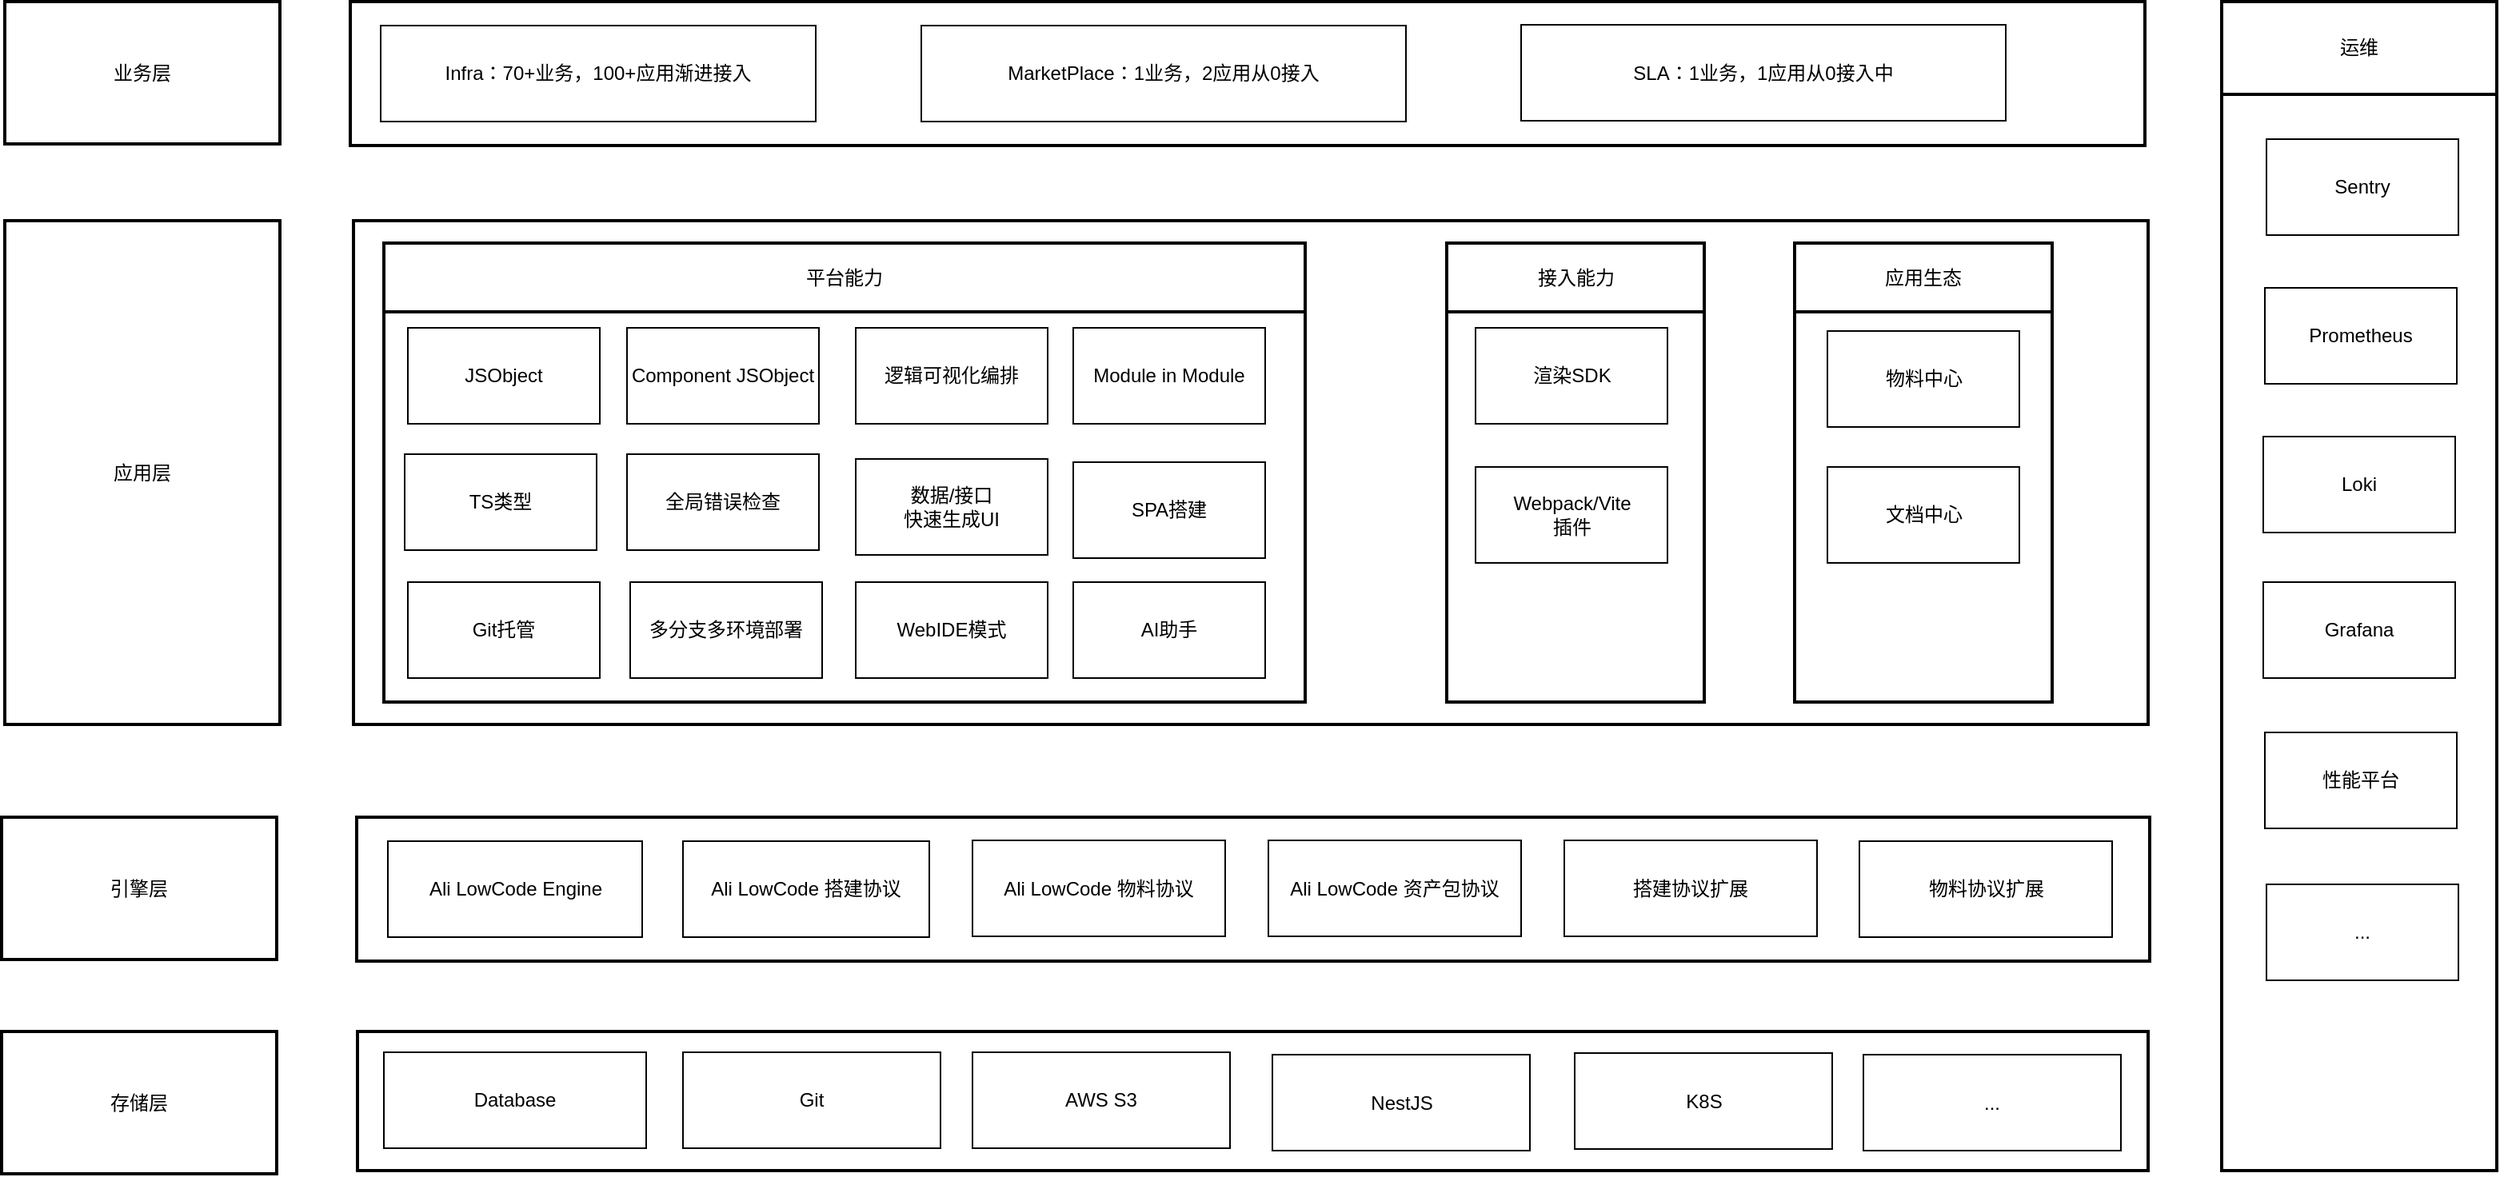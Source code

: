 <mxfile version="28.0.9">
  <diagram name="第 1 页" id="iD8nOiVaI7FNQa0ykPru">
    <mxGraphModel dx="2066" dy="1068" grid="0" gridSize="10" guides="1" tooltips="1" connect="1" arrows="1" fold="1" page="0" pageScale="1" pageWidth="827" pageHeight="1169" math="0" shadow="0">
      <root>
        <mxCell id="0" />
        <mxCell id="1" parent="0" />
        <mxCell id="P6B6IK8A87WF3uyFW7dz-1" value="" style="rounded=0;whiteSpace=wrap;html=1;strokeWidth=2;" vertex="1" parent="1">
          <mxGeometry x="552.5" y="974" width="1119.5" height="87" as="geometry" />
        </mxCell>
        <mxCell id="P6B6IK8A87WF3uyFW7dz-2" value="" style="rounded=0;whiteSpace=wrap;html=1;strokeWidth=2;" vertex="1" parent="1">
          <mxGeometry x="550" y="467" width="1122" height="315" as="geometry" />
        </mxCell>
        <mxCell id="P6B6IK8A87WF3uyFW7dz-3" value="" style="rounded=0;whiteSpace=wrap;html=1;strokeWidth=2;" vertex="1" parent="1">
          <mxGeometry x="552" y="840" width="1121" height="90" as="geometry" />
        </mxCell>
        <mxCell id="P6B6IK8A87WF3uyFW7dz-4" value="Database" style="rounded=0;whiteSpace=wrap;html=1;strokeWidth=1;" vertex="1" parent="1">
          <mxGeometry x="569" y="987" width="164" height="60" as="geometry" />
        </mxCell>
        <mxCell id="P6B6IK8A87WF3uyFW7dz-5" value="Git" style="rounded=0;whiteSpace=wrap;html=1;strokeWidth=1;" vertex="1" parent="1">
          <mxGeometry x="756" y="987" width="161" height="60" as="geometry" />
        </mxCell>
        <mxCell id="P6B6IK8A87WF3uyFW7dz-6" value="AWS S3" style="rounded=0;whiteSpace=wrap;html=1;strokeWidth=1;" vertex="1" parent="1">
          <mxGeometry x="937" y="987" width="161" height="60" as="geometry" />
        </mxCell>
        <mxCell id="P6B6IK8A87WF3uyFW7dz-7" value="NestJS" style="rounded=0;whiteSpace=wrap;html=1;strokeWidth=1;" vertex="1" parent="1">
          <mxGeometry x="1124.5" y="988.5" width="161" height="60" as="geometry" />
        </mxCell>
        <mxCell id="P6B6IK8A87WF3uyFW7dz-8" value="K8S" style="rounded=0;whiteSpace=wrap;html=1;strokeWidth=1;" vertex="1" parent="1">
          <mxGeometry x="1313.5" y="987.5" width="161" height="60" as="geometry" />
        </mxCell>
        <mxCell id="P6B6IK8A87WF3uyFW7dz-9" value="存储层" style="rounded=0;whiteSpace=wrap;html=1;strokeWidth=2;" vertex="1" parent="1">
          <mxGeometry x="330" y="974" width="172" height="89" as="geometry" />
        </mxCell>
        <mxCell id="P6B6IK8A87WF3uyFW7dz-10" value="引擎层" style="rounded=0;whiteSpace=wrap;html=1;strokeWidth=2;" vertex="1" parent="1">
          <mxGeometry x="330" y="840" width="172" height="89" as="geometry" />
        </mxCell>
        <mxCell id="P6B6IK8A87WF3uyFW7dz-11" value="Ali LowCode Engine" style="rounded=0;whiteSpace=wrap;html=1;" vertex="1" parent="1">
          <mxGeometry x="571.5" y="855" width="159" height="60" as="geometry" />
        </mxCell>
        <mxCell id="P6B6IK8A87WF3uyFW7dz-12" value="Ali LowCode 搭建协议" style="rounded=0;whiteSpace=wrap;html=1;" vertex="1" parent="1">
          <mxGeometry x="756" y="855" width="154" height="60" as="geometry" />
        </mxCell>
        <mxCell id="P6B6IK8A87WF3uyFW7dz-13" value="Ali LowCode 物料协议" style="rounded=0;whiteSpace=wrap;html=1;" vertex="1" parent="1">
          <mxGeometry x="937" y="854.5" width="158" height="60" as="geometry" />
        </mxCell>
        <mxCell id="P6B6IK8A87WF3uyFW7dz-14" value="Ali LowCode 资产包协议" style="rounded=0;whiteSpace=wrap;html=1;" vertex="1" parent="1">
          <mxGeometry x="1122" y="854.5" width="158" height="60" as="geometry" />
        </mxCell>
        <mxCell id="P6B6IK8A87WF3uyFW7dz-15" value="搭建协议扩展" style="rounded=0;whiteSpace=wrap;html=1;" vertex="1" parent="1">
          <mxGeometry x="1307" y="854.5" width="158" height="60" as="geometry" />
        </mxCell>
        <mxCell id="P6B6IK8A87WF3uyFW7dz-16" value="物料协议扩展" style="rounded=0;whiteSpace=wrap;html=1;" vertex="1" parent="1">
          <mxGeometry x="1491.5" y="855" width="158" height="60" as="geometry" />
        </mxCell>
        <mxCell id="P6B6IK8A87WF3uyFW7dz-17" value="应用层" style="rounded=0;whiteSpace=wrap;html=1;strokeWidth=2;" vertex="1" parent="1">
          <mxGeometry x="332" y="467" width="172" height="315" as="geometry" />
        </mxCell>
        <mxCell id="P6B6IK8A87WF3uyFW7dz-18" value="..." style="rounded=0;whiteSpace=wrap;html=1;strokeWidth=1;" vertex="1" parent="1">
          <mxGeometry x="1494" y="988.5" width="161" height="60" as="geometry" />
        </mxCell>
        <mxCell id="P6B6IK8A87WF3uyFW7dz-19" value="" style="rounded=0;whiteSpace=wrap;html=1;strokeWidth=2;" vertex="1" parent="1">
          <mxGeometry x="569" y="481" width="576" height="287" as="geometry" />
        </mxCell>
        <mxCell id="P6B6IK8A87WF3uyFW7dz-20" value="平台能力" style="rounded=0;whiteSpace=wrap;html=1;strokeWidth=2;" vertex="1" parent="1">
          <mxGeometry x="569" y="481" width="576" height="43" as="geometry" />
        </mxCell>
        <mxCell id="P6B6IK8A87WF3uyFW7dz-21" value="JSObject" style="rounded=0;whiteSpace=wrap;html=1;" vertex="1" parent="1">
          <mxGeometry x="584" y="534" width="120" height="60" as="geometry" />
        </mxCell>
        <mxCell id="P6B6IK8A87WF3uyFW7dz-22" value="Component JSObject" style="rounded=0;whiteSpace=wrap;html=1;" vertex="1" parent="1">
          <mxGeometry x="721" y="534" width="120" height="60" as="geometry" />
        </mxCell>
        <mxCell id="P6B6IK8A87WF3uyFW7dz-23" value="TS类型" style="rounded=0;whiteSpace=wrap;html=1;" vertex="1" parent="1">
          <mxGeometry x="582" y="613" width="120" height="60" as="geometry" />
        </mxCell>
        <mxCell id="P6B6IK8A87WF3uyFW7dz-24" value="Git托管" style="rounded=0;whiteSpace=wrap;html=1;" vertex="1" parent="1">
          <mxGeometry x="584" y="693" width="120" height="60" as="geometry" />
        </mxCell>
        <mxCell id="P6B6IK8A87WF3uyFW7dz-25" value="全局错误检查" style="rounded=0;whiteSpace=wrap;html=1;" vertex="1" parent="1">
          <mxGeometry x="721" y="613" width="120" height="60" as="geometry" />
        </mxCell>
        <mxCell id="P6B6IK8A87WF3uyFW7dz-26" value="数据/接口&lt;div&gt;快速生成UI&lt;/div&gt;" style="rounded=0;whiteSpace=wrap;html=1;" vertex="1" parent="1">
          <mxGeometry x="864" y="616" width="120" height="60" as="geometry" />
        </mxCell>
        <mxCell id="P6B6IK8A87WF3uyFW7dz-27" value="多分支多环境部署" style="rounded=0;whiteSpace=wrap;html=1;" vertex="1" parent="1">
          <mxGeometry x="723" y="693" width="120" height="60" as="geometry" />
        </mxCell>
        <mxCell id="P6B6IK8A87WF3uyFW7dz-28" value="" style="rounded=0;whiteSpace=wrap;html=1;strokeWidth=2;" vertex="1" parent="1">
          <mxGeometry x="1233.5" y="481" width="161" height="287" as="geometry" />
        </mxCell>
        <mxCell id="P6B6IK8A87WF3uyFW7dz-29" value="接入能力" style="rounded=0;whiteSpace=wrap;html=1;strokeWidth=2;" vertex="1" parent="1">
          <mxGeometry x="1233.5" y="481" width="161" height="43" as="geometry" />
        </mxCell>
        <mxCell id="P6B6IK8A87WF3uyFW7dz-30" value="逻辑可视化编排" style="rounded=0;whiteSpace=wrap;html=1;" vertex="1" parent="1">
          <mxGeometry x="864" y="534" width="120" height="60" as="geometry" />
        </mxCell>
        <mxCell id="P6B6IK8A87WF3uyFW7dz-31" value="WebIDE模式" style="rounded=0;whiteSpace=wrap;html=1;" vertex="1" parent="1">
          <mxGeometry x="864" y="693" width="120" height="60" as="geometry" />
        </mxCell>
        <mxCell id="P6B6IK8A87WF3uyFW7dz-32" value="渲染SDK" style="rounded=0;whiteSpace=wrap;html=1;" vertex="1" parent="1">
          <mxGeometry x="1251.5" y="534" width="120" height="60" as="geometry" />
        </mxCell>
        <mxCell id="P6B6IK8A87WF3uyFW7dz-33" value="Webpack/Vite&lt;div&gt;插件&lt;/div&gt;" style="rounded=0;whiteSpace=wrap;html=1;" vertex="1" parent="1">
          <mxGeometry x="1251.5" y="621" width="120" height="60" as="geometry" />
        </mxCell>
        <mxCell id="P6B6IK8A87WF3uyFW7dz-34" value="Module in Module" style="rounded=0;whiteSpace=wrap;html=1;" vertex="1" parent="1">
          <mxGeometry x="1000" y="534" width="120" height="60" as="geometry" />
        </mxCell>
        <mxCell id="P6B6IK8A87WF3uyFW7dz-35" value="SPA搭建" style="rounded=0;whiteSpace=wrap;html=1;" vertex="1" parent="1">
          <mxGeometry x="1000" y="618" width="120" height="60" as="geometry" />
        </mxCell>
        <mxCell id="P6B6IK8A87WF3uyFW7dz-36" value="" style="rounded=0;whiteSpace=wrap;html=1;strokeWidth=2;" vertex="1" parent="1">
          <mxGeometry x="1451" y="481" width="161" height="287" as="geometry" />
        </mxCell>
        <mxCell id="P6B6IK8A87WF3uyFW7dz-37" value="应用生态" style="rounded=0;whiteSpace=wrap;html=1;strokeWidth=2;" vertex="1" parent="1">
          <mxGeometry x="1451" y="481" width="161" height="43" as="geometry" />
        </mxCell>
        <mxCell id="P6B6IK8A87WF3uyFW7dz-38" value="物料中心" style="rounded=0;whiteSpace=wrap;html=1;" vertex="1" parent="1">
          <mxGeometry x="1471.5" y="536" width="120" height="60" as="geometry" />
        </mxCell>
        <mxCell id="P6B6IK8A87WF3uyFW7dz-39" value="文档中心" style="rounded=0;whiteSpace=wrap;html=1;" vertex="1" parent="1">
          <mxGeometry x="1471.5" y="621" width="120" height="60" as="geometry" />
        </mxCell>
        <mxCell id="P6B6IK8A87WF3uyFW7dz-40" value="业务层" style="rounded=0;whiteSpace=wrap;html=1;strokeWidth=2;" vertex="1" parent="1">
          <mxGeometry x="332" y="330" width="172" height="89" as="geometry" />
        </mxCell>
        <mxCell id="P6B6IK8A87WF3uyFW7dz-41" value="" style="rounded=0;whiteSpace=wrap;html=1;strokeWidth=2;" vertex="1" parent="1">
          <mxGeometry x="548" y="330" width="1122" height="90" as="geometry" />
        </mxCell>
        <mxCell id="P6B6IK8A87WF3uyFW7dz-42" value="Infra：70+业务，100+应用渐进接入" style="rounded=0;whiteSpace=wrap;html=1;" vertex="1" parent="1">
          <mxGeometry x="567" y="345" width="272" height="60" as="geometry" />
        </mxCell>
        <mxCell id="P6B6IK8A87WF3uyFW7dz-43" value="MarketPlace：1业务，2应用从0接入" style="rounded=0;whiteSpace=wrap;html=1;" vertex="1" parent="1">
          <mxGeometry x="905" y="345" width="303" height="60" as="geometry" />
        </mxCell>
        <mxCell id="P6B6IK8A87WF3uyFW7dz-44" value="SLA：1业务，1应用从0接入中" style="rounded=0;whiteSpace=wrap;html=1;" vertex="1" parent="1">
          <mxGeometry x="1280" y="344.5" width="303" height="60" as="geometry" />
        </mxCell>
        <mxCell id="P6B6IK8A87WF3uyFW7dz-45" value="" style="rounded=0;whiteSpace=wrap;html=1;strokeWidth=2;" vertex="1" parent="1">
          <mxGeometry x="1718" y="330" width="172" height="731" as="geometry" />
        </mxCell>
        <mxCell id="P6B6IK8A87WF3uyFW7dz-46" value="运维" style="rounded=0;whiteSpace=wrap;html=1;strokeWidth=2;" vertex="1" parent="1">
          <mxGeometry x="1718" y="330" width="172" height="58" as="geometry" />
        </mxCell>
        <mxCell id="P6B6IK8A87WF3uyFW7dz-47" value="Sentry" style="rounded=0;whiteSpace=wrap;html=1;" vertex="1" parent="1">
          <mxGeometry x="1746" y="416" width="120" height="60" as="geometry" />
        </mxCell>
        <mxCell id="P6B6IK8A87WF3uyFW7dz-48" value="Prometheus" style="rounded=0;whiteSpace=wrap;html=1;" vertex="1" parent="1">
          <mxGeometry x="1745" y="509" width="120" height="60" as="geometry" />
        </mxCell>
        <mxCell id="P6B6IK8A87WF3uyFW7dz-49" value="Loki" style="rounded=0;whiteSpace=wrap;html=1;" vertex="1" parent="1">
          <mxGeometry x="1744" y="602" width="120" height="60" as="geometry" />
        </mxCell>
        <mxCell id="P6B6IK8A87WF3uyFW7dz-50" value="Grafana" style="rounded=0;whiteSpace=wrap;html=1;" vertex="1" parent="1">
          <mxGeometry x="1744" y="693" width="120" height="60" as="geometry" />
        </mxCell>
        <mxCell id="P6B6IK8A87WF3uyFW7dz-51" value="性能平台" style="rounded=0;whiteSpace=wrap;html=1;" vertex="1" parent="1">
          <mxGeometry x="1745" y="787" width="120" height="60" as="geometry" />
        </mxCell>
        <mxCell id="P6B6IK8A87WF3uyFW7dz-52" value="..." style="rounded=0;whiteSpace=wrap;html=1;" vertex="1" parent="1">
          <mxGeometry x="1746" y="882" width="120" height="60" as="geometry" />
        </mxCell>
        <mxCell id="P6B6IK8A87WF3uyFW7dz-53" value="AI助手" style="rounded=0;whiteSpace=wrap;html=1;" vertex="1" parent="1">
          <mxGeometry x="1000" y="693" width="120" height="60" as="geometry" />
        </mxCell>
      </root>
    </mxGraphModel>
  </diagram>
</mxfile>
